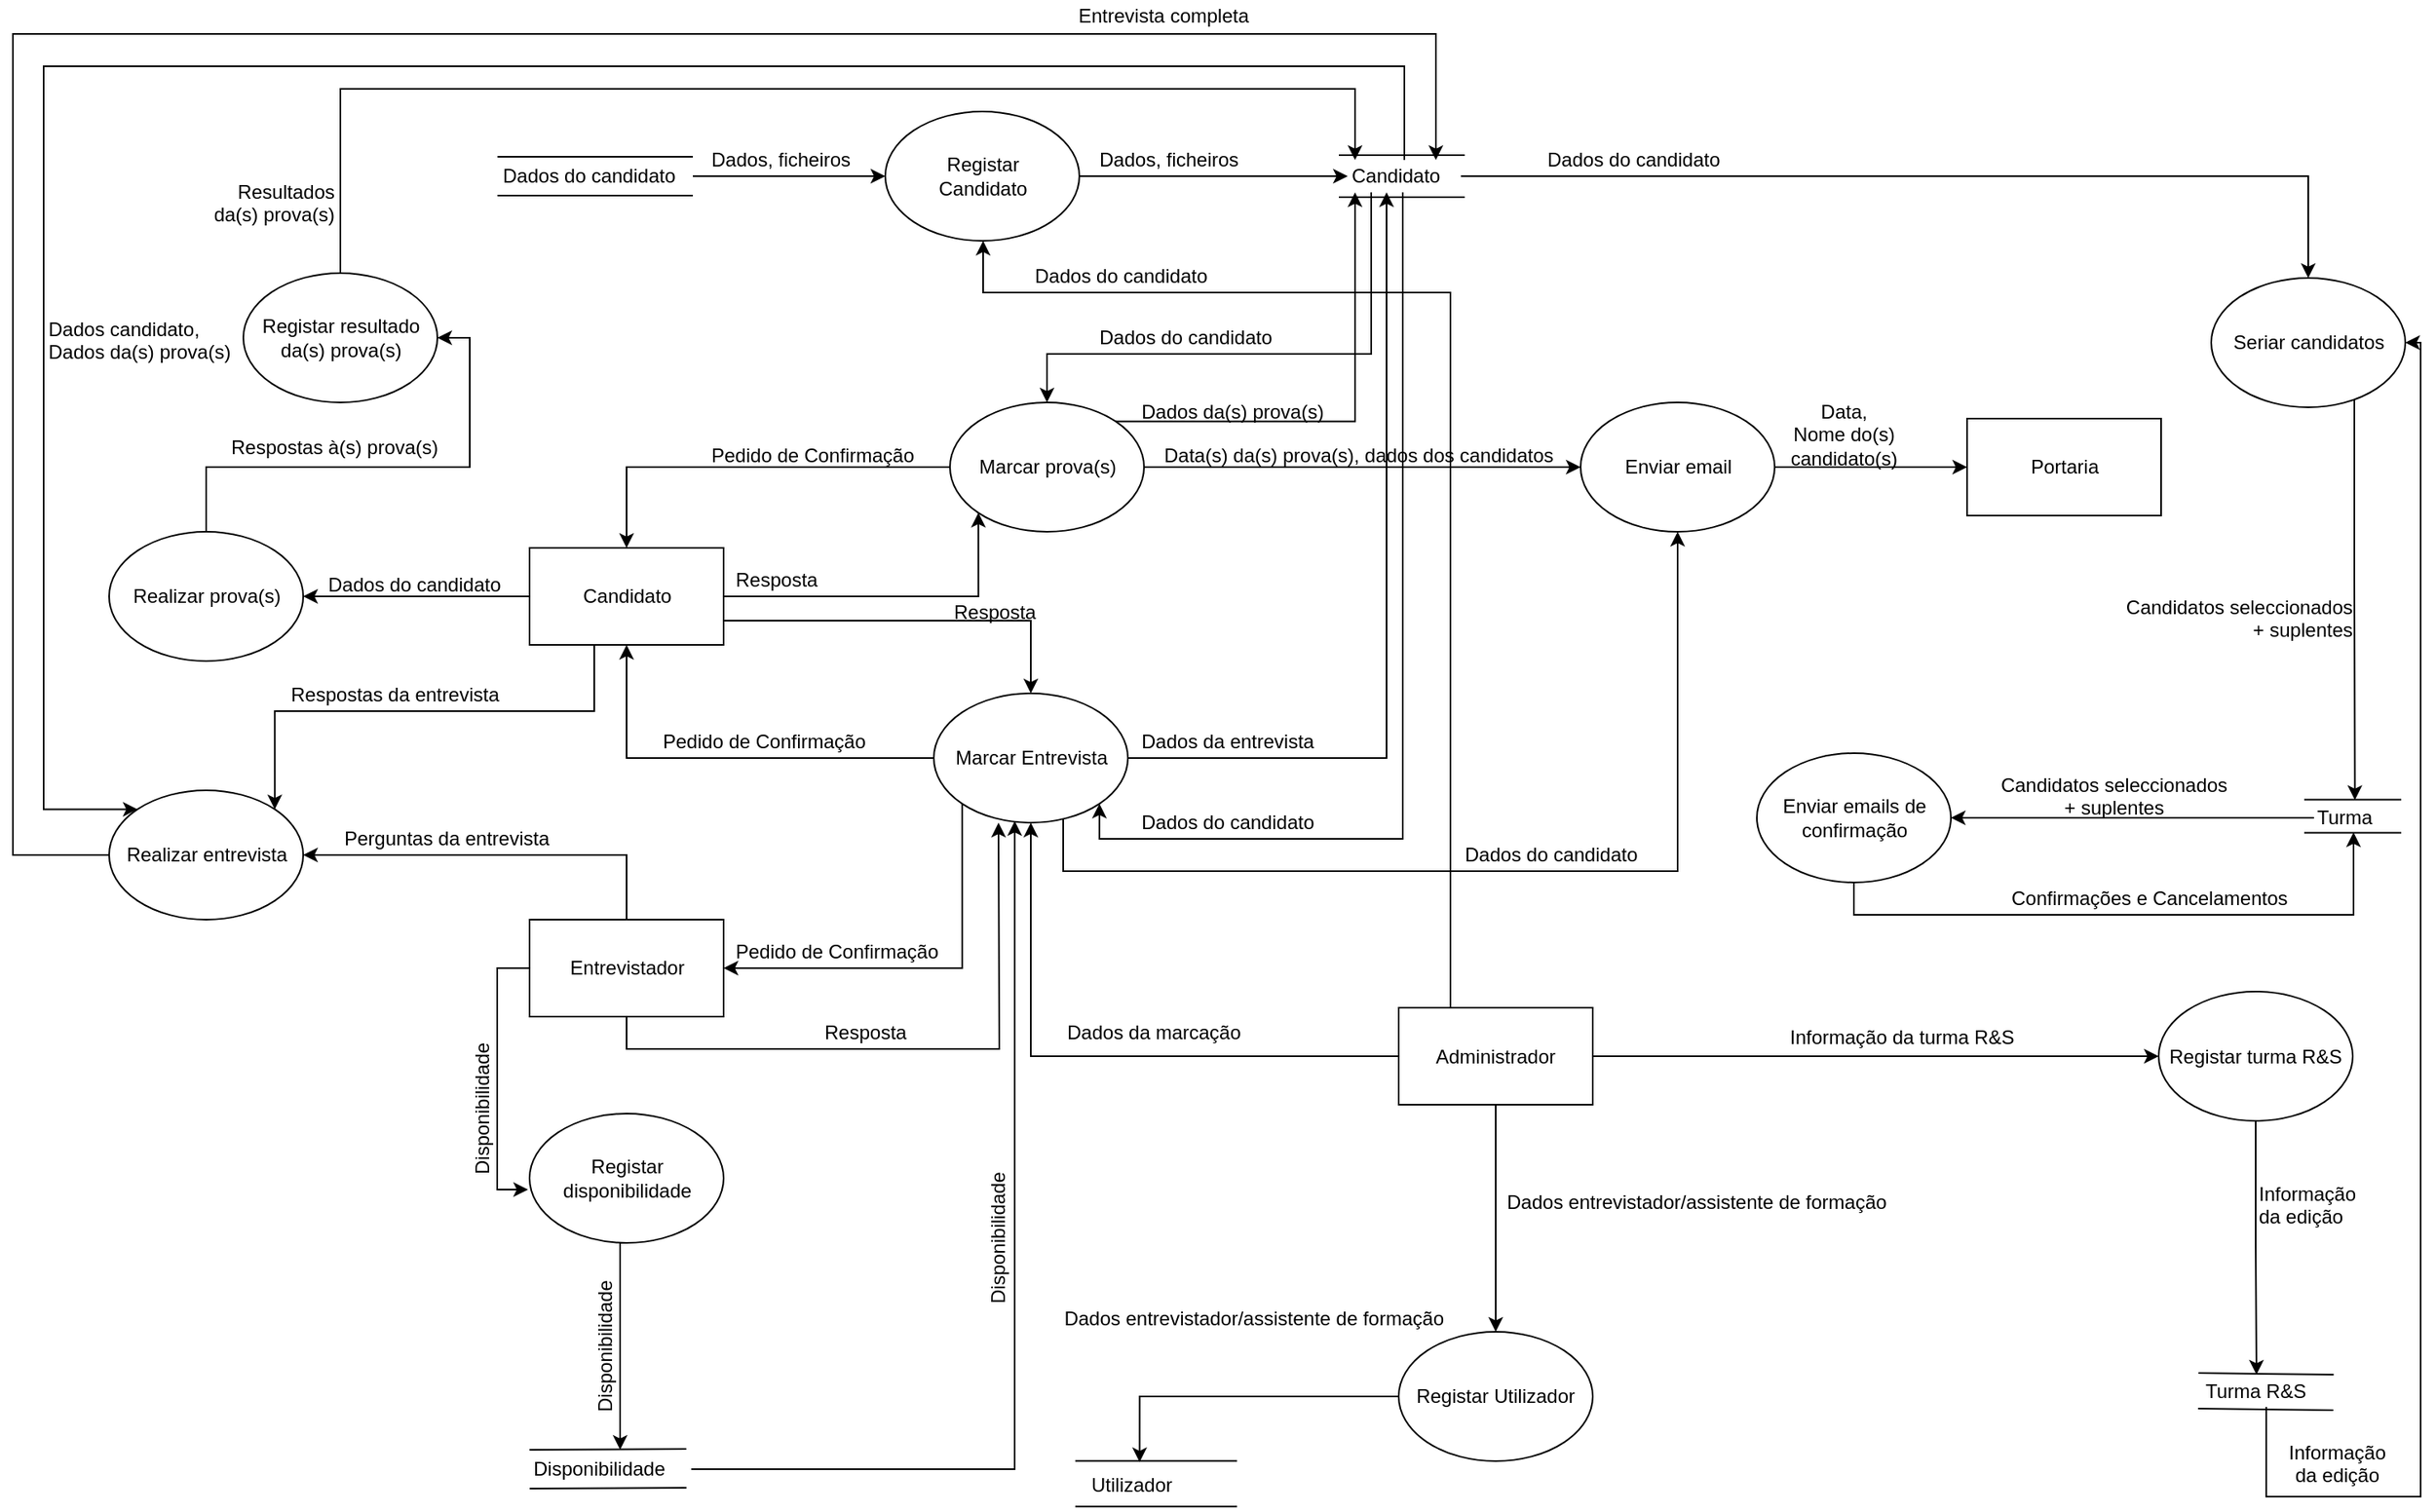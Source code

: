 <mxfile version="12.2.2" type="device" pages="1"><diagram id="WjhZQzVHBTu7egGQzAlN" name="Página-1"><mxGraphModel dx="3027" dy="702" grid="1" gridSize="10" guides="1" tooltips="1" connect="1" arrows="1" fold="1" page="1" pageScale="1" pageWidth="1654" pageHeight="1169" math="0" shadow="0"><root><mxCell id="0"/><mxCell id="1" parent="0"/><mxCell id="xNhu8k6eA5CsiCso3z8s-1" value="" style="shape=link;html=1;width=24;exitX=-0.007;exitY=0.5;exitDx=0;exitDy=0;exitPerimeter=0;" parent="1" source="xNhu8k6eA5CsiCso3z8s-2" edge="1"><mxGeometry width="50" height="50" relative="1" as="geometry"><mxPoint x="140.5" y="198" as="sourcePoint"/><mxPoint x="240.5" y="198" as="targetPoint"/></mxGeometry></mxCell><mxCell id="xNhu8k6eA5CsiCso3z8s-2" value="Dados do candidato" style="text;html=1;resizable=0;points=[];autosize=1;align=left;verticalAlign=top;spacingTop=-4;" parent="1" vertex="1"><mxGeometry x="120.5" y="188" width="120" height="20" as="geometry"/></mxCell><mxCell id="IRX2nNJQRGJOvkp_nu8Y-1" value="Registar &lt;br&gt;Candidato" style="ellipse;whiteSpace=wrap;html=1;" parent="1" vertex="1"><mxGeometry x="359.5" y="158" width="120" height="80" as="geometry"/></mxCell><mxCell id="IRX2nNJQRGJOvkp_nu8Y-40" style="edgeStyle=orthogonalEdgeStyle;rounded=0;orthogonalLoop=1;jettySize=auto;html=1;entryX=0.5;entryY=0;entryDx=0;entryDy=0;" parent="1" source="IRX2nNJQRGJOvkp_nu8Y-3" target="IRX2nNJQRGJOvkp_nu8Y-10" edge="1"><mxGeometry relative="1" as="geometry"><mxPoint x="535" y="338" as="targetPoint"/><mxPoint x="720.5" y="200" as="sourcePoint"/><Array as="points"><mxPoint x="660" y="308"/><mxPoint x="460" y="308"/></Array></mxGeometry></mxCell><mxCell id="IRX2nNJQRGJOvkp_nu8Y-42" style="edgeStyle=orthogonalEdgeStyle;rounded=0;orthogonalLoop=1;jettySize=auto;html=1;entryX=1;entryY=1;entryDx=0;entryDy=0;" parent="1" source="IRX2nNJQRGJOvkp_nu8Y-3" target="IRX2nNJQRGJOvkp_nu8Y-33" edge="1"><mxGeometry relative="1" as="geometry"><Array as="points"><mxPoint x="679.5" y="608"/><mxPoint x="491.5" y="608"/></Array></mxGeometry></mxCell><mxCell id="IRX2nNJQRGJOvkp_nu8Y-90" style="edgeStyle=orthogonalEdgeStyle;rounded=0;orthogonalLoop=1;jettySize=auto;html=1;entryX=0;entryY=0;entryDx=0;entryDy=0;" parent="1" source="IRX2nNJQRGJOvkp_nu8Y-3" target="IRX2nNJQRGJOvkp_nu8Y-82" edge="1"><mxGeometry relative="1" as="geometry"><mxPoint x="-102.5" y="540" as="targetPoint"/><Array as="points"><mxPoint x="680" y="130"/><mxPoint x="-161" y="130"/><mxPoint x="-161" y="590"/></Array></mxGeometry></mxCell><mxCell id="IRX2nNJQRGJOvkp_nu8Y-99" style="edgeStyle=orthogonalEdgeStyle;rounded=0;orthogonalLoop=1;jettySize=auto;html=1;" parent="1" source="IRX2nNJQRGJOvkp_nu8Y-3" target="IRX2nNJQRGJOvkp_nu8Y-98" edge="1"><mxGeometry relative="1" as="geometry"/></mxCell><mxCell id="IRX2nNJQRGJOvkp_nu8Y-3" value="Candidato" style="text;html=1;resizable=0;points=[];autosize=1;align=left;verticalAlign=top;spacingTop=-4;" parent="1" vertex="1"><mxGeometry x="645.5" y="188" width="70" height="20" as="geometry"/></mxCell><mxCell id="IRX2nNJQRGJOvkp_nu8Y-5" value="" style="shape=link;html=1;width=26;entryX=1.033;entryY=0.5;entryDx=0;entryDy=0;entryPerimeter=0;" parent="1" target="IRX2nNJQRGJOvkp_nu8Y-3" edge="1"><mxGeometry width="50" height="50" relative="1" as="geometry"><mxPoint x="640" y="198" as="sourcePoint"/><mxPoint x="632.5" y="191" as="targetPoint"/><Array as="points"><mxPoint x="659.5" y="198"/></Array></mxGeometry></mxCell><mxCell id="IRX2nNJQRGJOvkp_nu8Y-6" value="" style="endArrow=classic;html=1;entryX=0;entryY=0.5;entryDx=0;entryDy=0;" parent="1" source="xNhu8k6eA5CsiCso3z8s-2" target="IRX2nNJQRGJOvkp_nu8Y-1" edge="1"><mxGeometry width="50" height="50" relative="1" as="geometry"><mxPoint x="119.5" y="308" as="sourcePoint"/><mxPoint x="169.5" y="258" as="targetPoint"/></mxGeometry></mxCell><mxCell id="IRX2nNJQRGJOvkp_nu8Y-7" value="" style="endArrow=classic;html=1;exitX=1;exitY=0.5;exitDx=0;exitDy=0;" parent="1" source="IRX2nNJQRGJOvkp_nu8Y-1" target="IRX2nNJQRGJOvkp_nu8Y-3" edge="1"><mxGeometry width="50" height="50" relative="1" as="geometry"><mxPoint x="419.5" y="238" as="sourcePoint"/><mxPoint x="589.5" y="228" as="targetPoint"/></mxGeometry></mxCell><mxCell id="IRX2nNJQRGJOvkp_nu8Y-8" value="Dados, ficheiros&lt;br&gt;" style="text;html=1;resizable=0;points=[];autosize=1;align=left;verticalAlign=top;spacingTop=-4;" parent="1" vertex="1"><mxGeometry x="249.5" y="178" width="100" height="20" as="geometry"/></mxCell><mxCell id="IRX2nNJQRGJOvkp_nu8Y-9" value="Dados, ficheiros&lt;br&gt;" style="text;html=1;resizable=0;points=[];autosize=1;align=left;verticalAlign=top;spacingTop=-4;" parent="1" vertex="1"><mxGeometry x="489.5" y="178" width="100" height="20" as="geometry"/></mxCell><mxCell id="IRX2nNJQRGJOvkp_nu8Y-38" style="edgeStyle=orthogonalEdgeStyle;rounded=0;orthogonalLoop=1;jettySize=auto;html=1;exitX=0;exitY=0.5;exitDx=0;exitDy=0;entryX=0.5;entryY=0;entryDx=0;entryDy=0;" parent="1" source="IRX2nNJQRGJOvkp_nu8Y-10" target="IRX2nNJQRGJOvkp_nu8Y-13" edge="1"><mxGeometry relative="1" as="geometry"/></mxCell><mxCell id="IRX2nNJQRGJOvkp_nu8Y-39" style="edgeStyle=orthogonalEdgeStyle;rounded=0;orthogonalLoop=1;jettySize=auto;html=1;exitX=1;exitY=0;exitDx=0;exitDy=0;" parent="1" source="IRX2nNJQRGJOvkp_nu8Y-10" target="IRX2nNJQRGJOvkp_nu8Y-3" edge="1"><mxGeometry relative="1" as="geometry"><mxPoint x="890" y="290" as="targetPoint"/><Array as="points"><mxPoint x="650" y="350"/></Array></mxGeometry></mxCell><mxCell id="IRX2nNJQRGJOvkp_nu8Y-10" value="Marcar prova(s)" style="ellipse;whiteSpace=wrap;html=1;" parent="1" vertex="1"><mxGeometry x="399.5" y="338" width="120" height="80" as="geometry"/></mxCell><mxCell id="IRX2nNJQRGJOvkp_nu8Y-12" value="Dados do candidato" style="text;html=1;resizable=0;points=[];autosize=1;align=left;verticalAlign=top;spacingTop=-4;rotation=0;" parent="1" vertex="1"><mxGeometry x="489.5" y="288" width="120" height="20" as="geometry"/></mxCell><mxCell id="IRX2nNJQRGJOvkp_nu8Y-36" style="edgeStyle=orthogonalEdgeStyle;rounded=0;orthogonalLoop=1;jettySize=auto;html=1;entryX=0;entryY=1;entryDx=0;entryDy=0;" parent="1" source="IRX2nNJQRGJOvkp_nu8Y-13" target="IRX2nNJQRGJOvkp_nu8Y-10" edge="1"><mxGeometry relative="1" as="geometry"><mxPoint x="409.5" y="408" as="targetPoint"/></mxGeometry></mxCell><mxCell id="IRX2nNJQRGJOvkp_nu8Y-46" style="edgeStyle=orthogonalEdgeStyle;rounded=0;orthogonalLoop=1;jettySize=auto;html=1;exitX=1;exitY=0.75;exitDx=0;exitDy=0;entryX=0.5;entryY=0;entryDx=0;entryDy=0;" parent="1" source="IRX2nNJQRGJOvkp_nu8Y-13" target="IRX2nNJQRGJOvkp_nu8Y-33" edge="1"><mxGeometry relative="1" as="geometry"/></mxCell><mxCell id="IRX2nNJQRGJOvkp_nu8Y-72" style="edgeStyle=orthogonalEdgeStyle;rounded=0;orthogonalLoop=1;jettySize=auto;html=1;exitX=0;exitY=0.5;exitDx=0;exitDy=0;entryX=1;entryY=0.5;entryDx=0;entryDy=0;" parent="1" source="IRX2nNJQRGJOvkp_nu8Y-13" target="IRX2nNJQRGJOvkp_nu8Y-70" edge="1"><mxGeometry relative="1" as="geometry"/></mxCell><mxCell id="IRX2nNJQRGJOvkp_nu8Y-85" style="edgeStyle=orthogonalEdgeStyle;rounded=0;orthogonalLoop=1;jettySize=auto;html=1;entryX=1;entryY=0;entryDx=0;entryDy=0;" parent="1" source="IRX2nNJQRGJOvkp_nu8Y-13" target="IRX2nNJQRGJOvkp_nu8Y-82" edge="1"><mxGeometry relative="1" as="geometry"><Array as="points"><mxPoint x="179.5" y="529"/><mxPoint x="-18.5" y="529"/></Array></mxGeometry></mxCell><mxCell id="IRX2nNJQRGJOvkp_nu8Y-13" value="Candidato" style="rounded=0;whiteSpace=wrap;html=1;" parent="1" vertex="1"><mxGeometry x="139.5" y="428" width="120" height="60" as="geometry"/></mxCell><mxCell id="IRX2nNJQRGJOvkp_nu8Y-15" value="Pedido de Confirmação" style="text;html=1;resizable=0;points=[];autosize=1;align=left;verticalAlign=top;spacingTop=-4;rotation=0;" parent="1" vertex="1"><mxGeometry x="249.5" y="361" width="140" height="20" as="geometry"/></mxCell><mxCell id="IRX2nNJQRGJOvkp_nu8Y-19" value="Resposta" style="text;html=1;resizable=0;points=[];autosize=1;align=left;verticalAlign=top;spacingTop=-4;rotation=0;" parent="1" vertex="1"><mxGeometry x="264.5" y="438" width="70" height="20" as="geometry"/></mxCell><mxCell id="IRX2nNJQRGJOvkp_nu8Y-23" value="Dados da(s) prova(s)" style="text;html=1;resizable=0;points=[];autosize=1;align=left;verticalAlign=top;spacingTop=-4;rotation=0;" parent="1" vertex="1"><mxGeometry x="515.5" y="334" width="130" height="20" as="geometry"/></mxCell><mxCell id="IRX2nNJQRGJOvkp_nu8Y-24" value="Portaria" style="rounded=0;whiteSpace=wrap;html=1;" parent="1" vertex="1"><mxGeometry x="1028.5" y="348" width="120" height="60" as="geometry"/></mxCell><mxCell id="IRX2nNJQRGJOvkp_nu8Y-25" value="Data(s) da(s) prova(s), dados dos candidatos" style="text;html=1;resizable=0;points=[];autosize=1;align=left;verticalAlign=top;spacingTop=-4;rotation=0;" parent="1" vertex="1"><mxGeometry x="529.5" y="361" width="260" height="20" as="geometry"/></mxCell><mxCell id="IRX2nNJQRGJOvkp_nu8Y-27" value="Enviar email" style="ellipse;whiteSpace=wrap;html=1;" parent="1" vertex="1"><mxGeometry x="789.5" y="338" width="120" height="80" as="geometry"/></mxCell><mxCell id="IRX2nNJQRGJOvkp_nu8Y-28" value="" style="endArrow=classic;html=1;exitX=1;exitY=0.5;exitDx=0;exitDy=0;entryX=0;entryY=0.5;entryDx=0;entryDy=0;" parent="1" source="IRX2nNJQRGJOvkp_nu8Y-10" target="IRX2nNJQRGJOvkp_nu8Y-27" edge="1"><mxGeometry width="50" height="50" relative="1" as="geometry"><mxPoint x="119.5" y="668" as="sourcePoint"/><mxPoint x="169.5" y="618" as="targetPoint"/></mxGeometry></mxCell><mxCell id="IRX2nNJQRGJOvkp_nu8Y-29" value="" style="endArrow=classic;html=1;exitX=1;exitY=0.5;exitDx=0;exitDy=0;entryX=0;entryY=0.5;entryDx=0;entryDy=0;" parent="1" source="IRX2nNJQRGJOvkp_nu8Y-27" target="IRX2nNJQRGJOvkp_nu8Y-24" edge="1"><mxGeometry width="50" height="50" relative="1" as="geometry"><mxPoint x="929.5" y="408" as="sourcePoint"/><mxPoint x="979.5" y="358" as="targetPoint"/></mxGeometry></mxCell><mxCell id="IRX2nNJQRGJOvkp_nu8Y-30" value="Data, &lt;br&gt;Nome do(s) &lt;br&gt;candidato(s)" style="text;html=1;resizable=0;points=[];autosize=1;align=center;verticalAlign=top;spacingTop=-4;rotation=0;" parent="1" vertex="1"><mxGeometry x="912" y="334" width="80" height="40" as="geometry"/></mxCell><mxCell id="IRX2nNJQRGJOvkp_nu8Y-34" style="edgeStyle=orthogonalEdgeStyle;rounded=0;orthogonalLoop=1;jettySize=auto;html=1;" parent="1" source="IRX2nNJQRGJOvkp_nu8Y-33" target="IRX2nNJQRGJOvkp_nu8Y-3" edge="1"><mxGeometry relative="1" as="geometry"><Array as="points"><mxPoint x="669.5" y="558"/></Array></mxGeometry></mxCell><mxCell id="IRX2nNJQRGJOvkp_nu8Y-44" style="edgeStyle=orthogonalEdgeStyle;rounded=0;orthogonalLoop=1;jettySize=auto;html=1;entryX=0.5;entryY=1;entryDx=0;entryDy=0;" parent="1" source="IRX2nNJQRGJOvkp_nu8Y-33" target="IRX2nNJQRGJOvkp_nu8Y-13" edge="1"><mxGeometry relative="1" as="geometry"/></mxCell><mxCell id="IRX2nNJQRGJOvkp_nu8Y-50" style="edgeStyle=orthogonalEdgeStyle;rounded=0;orthogonalLoop=1;jettySize=auto;html=1;entryX=0.5;entryY=1;entryDx=0;entryDy=0;" parent="1" source="IRX2nNJQRGJOvkp_nu8Y-33" target="IRX2nNJQRGJOvkp_nu8Y-27" edge="1"><mxGeometry relative="1" as="geometry"><Array as="points"><mxPoint x="469.5" y="628"/><mxPoint x="849.5" y="628"/></Array></mxGeometry></mxCell><mxCell id="IRX2nNJQRGJOvkp_nu8Y-54" style="edgeStyle=orthogonalEdgeStyle;rounded=0;orthogonalLoop=1;jettySize=auto;html=1;exitX=0;exitY=1;exitDx=0;exitDy=0;entryX=1;entryY=0.5;entryDx=0;entryDy=0;" parent="1" source="IRX2nNJQRGJOvkp_nu8Y-33" target="IRX2nNJQRGJOvkp_nu8Y-53" edge="1"><mxGeometry relative="1" as="geometry"><Array as="points"><mxPoint x="407.5" y="688"/></Array></mxGeometry></mxCell><mxCell id="IRX2nNJQRGJOvkp_nu8Y-33" value="Marcar Entrevista" style="ellipse;whiteSpace=wrap;html=1;" parent="1" vertex="1"><mxGeometry x="389.5" y="518" width="120" height="80" as="geometry"/></mxCell><mxCell id="IRX2nNJQRGJOvkp_nu8Y-41" value="Dados da entrevista" style="text;html=1;resizable=0;points=[];autosize=1;align=left;verticalAlign=top;spacingTop=-4;rotation=0;" parent="1" vertex="1"><mxGeometry x="515.5" y="538" width="120" height="20" as="geometry"/></mxCell><mxCell id="IRX2nNJQRGJOvkp_nu8Y-43" value="Dados do candidato" style="text;html=1;resizable=0;points=[];autosize=1;align=left;verticalAlign=top;spacingTop=-4;rotation=0;" parent="1" vertex="1"><mxGeometry x="515.5" y="588" width="120" height="20" as="geometry"/></mxCell><mxCell id="IRX2nNJQRGJOvkp_nu8Y-45" value="Pedido de Confirmação" style="text;html=1;resizable=0;points=[];autosize=1;align=left;verticalAlign=top;spacingTop=-4;rotation=0;" parent="1" vertex="1"><mxGeometry x="219.5" y="538" width="140" height="20" as="geometry"/></mxCell><mxCell id="IRX2nNJQRGJOvkp_nu8Y-47" value="Resposta" style="text;html=1;resizable=0;points=[];autosize=1;align=left;verticalAlign=top;spacingTop=-4;rotation=0;" parent="1" vertex="1"><mxGeometry x="399.5" y="458" width="70" height="20" as="geometry"/></mxCell><mxCell id="IRX2nNJQRGJOvkp_nu8Y-51" value="Dados do candidato" style="text;html=1;resizable=0;points=[];autosize=1;align=left;verticalAlign=top;spacingTop=-4;rotation=0;" parent="1" vertex="1"><mxGeometry x="715.5" y="608" width="120" height="20" as="geometry"/></mxCell><mxCell id="IRX2nNJQRGJOvkp_nu8Y-56" style="edgeStyle=orthogonalEdgeStyle;rounded=0;orthogonalLoop=1;jettySize=auto;html=1;exitX=0.5;exitY=1;exitDx=0;exitDy=0;" parent="1" source="IRX2nNJQRGJOvkp_nu8Y-53" edge="1"><mxGeometry relative="1" as="geometry"><mxPoint x="429.5" y="598" as="targetPoint"/></mxGeometry></mxCell><mxCell id="IRX2nNJQRGJOvkp_nu8Y-62" style="edgeStyle=orthogonalEdgeStyle;rounded=0;orthogonalLoop=1;jettySize=auto;html=1;exitX=0;exitY=0.5;exitDx=0;exitDy=0;entryX=-0.008;entryY=0.588;entryDx=0;entryDy=0;entryPerimeter=0;" parent="1" source="IRX2nNJQRGJOvkp_nu8Y-53" target="IRX2nNJQRGJOvkp_nu8Y-61" edge="1"><mxGeometry relative="1" as="geometry"/></mxCell><mxCell id="IRX2nNJQRGJOvkp_nu8Y-83" style="edgeStyle=orthogonalEdgeStyle;rounded=0;orthogonalLoop=1;jettySize=auto;html=1;entryX=1;entryY=0.5;entryDx=0;entryDy=0;" parent="1" source="IRX2nNJQRGJOvkp_nu8Y-53" target="IRX2nNJQRGJOvkp_nu8Y-82" edge="1"><mxGeometry relative="1" as="geometry"><Array as="points"><mxPoint x="199.5" y="618"/></Array></mxGeometry></mxCell><mxCell id="IRX2nNJQRGJOvkp_nu8Y-53" value="Entrevistador" style="rounded=0;whiteSpace=wrap;html=1;" parent="1" vertex="1"><mxGeometry x="139.5" y="658" width="120" height="60" as="geometry"/></mxCell><mxCell id="IRX2nNJQRGJOvkp_nu8Y-55" value="Pedido de Confirmação" style="text;html=1;resizable=0;points=[];autosize=1;align=left;verticalAlign=top;spacingTop=-4;rotation=0;" parent="1" vertex="1"><mxGeometry x="264.5" y="668" width="140" height="20" as="geometry"/></mxCell><mxCell id="IRX2nNJQRGJOvkp_nu8Y-57" value="Resposta" style="text;html=1;resizable=0;points=[];autosize=1;align=left;verticalAlign=top;spacingTop=-4;rotation=0;" parent="1" vertex="1"><mxGeometry x="319.5" y="718" width="70" height="20" as="geometry"/></mxCell><mxCell id="IRX2nNJQRGJOvkp_nu8Y-66" style="edgeStyle=orthogonalEdgeStyle;rounded=0;orthogonalLoop=1;jettySize=auto;html=1;exitX=0.5;exitY=1;exitDx=0;exitDy=0;entryX=0.56;entryY=-0.1;entryDx=0;entryDy=0;entryPerimeter=0;" parent="1" source="IRX2nNJQRGJOvkp_nu8Y-61" target="IRX2nNJQRGJOvkp_nu8Y-65" edge="1"><mxGeometry relative="1" as="geometry"><Array as="points"><mxPoint x="195.5" y="858"/></Array></mxGeometry></mxCell><mxCell id="IRX2nNJQRGJOvkp_nu8Y-61" value="Registar disponibilidade" style="ellipse;whiteSpace=wrap;html=1;" parent="1" vertex="1"><mxGeometry x="139.5" y="778" width="120" height="80" as="geometry"/></mxCell><mxCell id="IRX2nNJQRGJOvkp_nu8Y-63" value="Disponibilidade" style="text;html=1;resizable=0;points=[];autosize=1;align=left;verticalAlign=top;spacingTop=-4;rotation=270;" parent="1" vertex="1"><mxGeometry x="60.5" y="758" width="100" height="20" as="geometry"/></mxCell><mxCell id="IRX2nNJQRGJOvkp_nu8Y-64" value="" style="shape=link;html=1;width=24;exitX=0;exitY=0.5;exitDx=0;exitDy=0;exitPerimeter=0;" parent="1" source="IRX2nNJQRGJOvkp_nu8Y-65" edge="1"><mxGeometry width="50" height="50" relative="1" as="geometry"><mxPoint x="146.5" y="997.5" as="sourcePoint"/><mxPoint x="236.5" y="997.5" as="targetPoint"/></mxGeometry></mxCell><mxCell id="IRX2nNJQRGJOvkp_nu8Y-68" style="edgeStyle=orthogonalEdgeStyle;rounded=0;orthogonalLoop=1;jettySize=auto;html=1;entryX=0.417;entryY=0.988;entryDx=0;entryDy=0;entryPerimeter=0;" parent="1" source="IRX2nNJQRGJOvkp_nu8Y-65" target="IRX2nNJQRGJOvkp_nu8Y-33" edge="1"><mxGeometry relative="1" as="geometry"/></mxCell><mxCell id="IRX2nNJQRGJOvkp_nu8Y-65" value="Disponibilidade" style="text;html=1;resizable=0;points=[];autosize=1;align=left;verticalAlign=top;spacingTop=-4;rotation=0;" parent="1" vertex="1"><mxGeometry x="139.5" y="988" width="100" height="20" as="geometry"/></mxCell><mxCell id="IRX2nNJQRGJOvkp_nu8Y-67" value="Disponibilidade" style="text;html=1;resizable=0;points=[];autosize=1;align=left;verticalAlign=top;spacingTop=-4;rotation=270;" parent="1" vertex="1"><mxGeometry x="136.5" y="905" width="100" height="20" as="geometry"/></mxCell><mxCell id="IRX2nNJQRGJOvkp_nu8Y-69" value="Disponibilidade" style="text;html=1;resizable=0;points=[];autosize=1;align=left;verticalAlign=top;spacingTop=-4;rotation=270;" parent="1" vertex="1"><mxGeometry x="379.5" y="838" width="100" height="20" as="geometry"/></mxCell><mxCell id="IRX2nNJQRGJOvkp_nu8Y-74" style="edgeStyle=orthogonalEdgeStyle;rounded=0;orthogonalLoop=1;jettySize=auto;html=1;entryX=1;entryY=0.5;entryDx=0;entryDy=0;" parent="1" source="IRX2nNJQRGJOvkp_nu8Y-70" target="IRX2nNJQRGJOvkp_nu8Y-71" edge="1"><mxGeometry relative="1" as="geometry"/></mxCell><mxCell id="IRX2nNJQRGJOvkp_nu8Y-70" value="Realizar prova(s)" style="ellipse;whiteSpace=wrap;html=1;" parent="1" vertex="1"><mxGeometry x="-120.5" y="418" width="120" height="80" as="geometry"/></mxCell><mxCell id="WyPApGA0ICAjZtQ9mCie-3" style="edgeStyle=orthogonalEdgeStyle;rounded=0;orthogonalLoop=1;jettySize=auto;html=1;" parent="1" source="IRX2nNJQRGJOvkp_nu8Y-71" target="IRX2nNJQRGJOvkp_nu8Y-3" edge="1"><mxGeometry relative="1" as="geometry"><mxPoint x="22.5" y="254" as="sourcePoint"/><mxPoint x="650" y="184" as="targetPoint"/><Array as="points"><mxPoint x="23" y="144"/><mxPoint x="650" y="144"/></Array></mxGeometry></mxCell><mxCell id="IRX2nNJQRGJOvkp_nu8Y-71" value="Registar resultado da(s) prova(s)" style="ellipse;whiteSpace=wrap;html=1;" parent="1" vertex="1"><mxGeometry x="-37.5" y="258" width="120" height="80" as="geometry"/></mxCell><mxCell id="IRX2nNJQRGJOvkp_nu8Y-75" value="Dados do candidato" style="text;html=1;resizable=0;points=[];autosize=1;align=left;verticalAlign=top;spacingTop=-4;rotation=0;" parent="1" vertex="1"><mxGeometry x="12.5" y="441" width="120" height="20" as="geometry"/></mxCell><mxCell id="IRX2nNJQRGJOvkp_nu8Y-80" value="Respostas à(s) prova(s)&lt;br&gt;" style="text;html=1;resizable=0;points=[];autosize=1;align=left;verticalAlign=top;spacingTop=-4;rotation=0;" parent="1" vertex="1"><mxGeometry x="-47.5" y="355.5" width="140" height="20" as="geometry"/></mxCell><mxCell id="IRX2nNJQRGJOvkp_nu8Y-81" value="Resultados&lt;br&gt;da(s) prova(s)" style="text;html=1;resizable=0;points=[];autosize=1;align=right;verticalAlign=top;spacingTop=-4;rotation=0;" parent="1" vertex="1"><mxGeometry x="-70.5" y="198" width="90" height="30" as="geometry"/></mxCell><mxCell id="IRX2nNJQRGJOvkp_nu8Y-87" style="edgeStyle=orthogonalEdgeStyle;rounded=0;orthogonalLoop=1;jettySize=auto;html=1;exitX=0;exitY=0.5;exitDx=0;exitDy=0;" parent="1" source="IRX2nNJQRGJOvkp_nu8Y-82" target="IRX2nNJQRGJOvkp_nu8Y-3" edge="1"><mxGeometry relative="1" as="geometry"><Array as="points"><mxPoint x="-180" y="618"/><mxPoint x="-180" y="110"/><mxPoint x="700" y="110"/></Array><mxPoint x="690" y="180" as="targetPoint"/></mxGeometry></mxCell><mxCell id="IRX2nNJQRGJOvkp_nu8Y-82" value="Realizar entrevista" style="ellipse;whiteSpace=wrap;html=1;" parent="1" vertex="1"><mxGeometry x="-120.5" y="578" width="120" height="80" as="geometry"/></mxCell><mxCell id="IRX2nNJQRGJOvkp_nu8Y-84" value="Perguntas da entrevista" style="text;html=1;resizable=0;points=[];autosize=1;align=left;verticalAlign=top;spacingTop=-4;rotation=0;" parent="1" vertex="1"><mxGeometry x="22.5" y="598" width="140" height="20" as="geometry"/></mxCell><mxCell id="IRX2nNJQRGJOvkp_nu8Y-86" value="Respostas da entrevista" style="text;html=1;resizable=0;points=[];autosize=1;align=left;verticalAlign=top;spacingTop=-4;rotation=0;" parent="1" vertex="1"><mxGeometry x="-10.5" y="509" width="140" height="20" as="geometry"/></mxCell><mxCell id="IRX2nNJQRGJOvkp_nu8Y-89" value="Entrevista completa" style="text;html=1;resizable=0;points=[];autosize=1;align=left;verticalAlign=top;spacingTop=-4;rotation=0;" parent="1" vertex="1"><mxGeometry x="477" y="89" width="120" height="20" as="geometry"/></mxCell><mxCell id="IRX2nNJQRGJOvkp_nu8Y-91" value="Dados candidato, &lt;br&gt;Dados da(s) prova(s)" style="text;html=1;resizable=0;points=[];autosize=1;align=left;verticalAlign=top;spacingTop=-4;rotation=0;" parent="1" vertex="1"><mxGeometry x="-160" y="283" width="130" height="30" as="geometry"/></mxCell><mxCell id="IRX2nNJQRGJOvkp_nu8Y-95" style="edgeStyle=orthogonalEdgeStyle;rounded=0;orthogonalLoop=1;jettySize=auto;html=1;" parent="1" source="IRX2nNJQRGJOvkp_nu8Y-92" target="IRX2nNJQRGJOvkp_nu8Y-33" edge="1"><mxGeometry relative="1" as="geometry"><mxPoint x="459.5" y="649" as="targetPoint"/></mxGeometry></mxCell><mxCell id="IRX2nNJQRGJOvkp_nu8Y-102" style="edgeStyle=orthogonalEdgeStyle;rounded=0;orthogonalLoop=1;jettySize=auto;html=1;exitX=1;exitY=0.5;exitDx=0;exitDy=0;entryX=0;entryY=0.5;entryDx=0;entryDy=0;" parent="1" source="IRX2nNJQRGJOvkp_nu8Y-92" target="IRX2nNJQRGJOvkp_nu8Y-101" edge="1"><mxGeometry relative="1" as="geometry"/></mxCell><mxCell id="4CyAofUoghWhuZjAKjMT-1" style="edgeStyle=orthogonalEdgeStyle;rounded=0;orthogonalLoop=1;jettySize=auto;html=1;exitX=0.25;exitY=0;exitDx=0;exitDy=0;" parent="1" source="IRX2nNJQRGJOvkp_nu8Y-92" target="IRX2nNJQRGJOvkp_nu8Y-1" edge="1"><mxGeometry relative="1" as="geometry"><Array as="points"><mxPoint x="709" y="270"/><mxPoint x="420" y="270"/></Array></mxGeometry></mxCell><mxCell id="WyPApGA0ICAjZtQ9mCie-7" style="edgeStyle=orthogonalEdgeStyle;rounded=0;orthogonalLoop=1;jettySize=auto;html=1;entryX=0.5;entryY=0;entryDx=0;entryDy=0;" parent="1" source="IRX2nNJQRGJOvkp_nu8Y-92" target="IRX2nNJQRGJOvkp_nu8Y-111" edge="1"><mxGeometry relative="1" as="geometry"/></mxCell><mxCell id="IRX2nNJQRGJOvkp_nu8Y-92" value="Administrador" style="rounded=0;whiteSpace=wrap;html=1;" parent="1" vertex="1"><mxGeometry x="677" y="712.5" width="120" height="60" as="geometry"/></mxCell><mxCell id="IRX2nNJQRGJOvkp_nu8Y-96" value="Dados da marcação" style="text;html=1;resizable=0;points=[];autosize=1;align=left;verticalAlign=top;spacingTop=-4;rotation=0;" parent="1" vertex="1"><mxGeometry x="469.5" y="718" width="120" height="20" as="geometry"/></mxCell><mxCell id="IRX2nNJQRGJOvkp_nu8Y-131" style="edgeStyle=orthogonalEdgeStyle;rounded=0;orthogonalLoop=1;jettySize=auto;html=1;entryX=0.507;entryY=-0.05;entryDx=0;entryDy=0;entryPerimeter=0;" parent="1" source="IRX2nNJQRGJOvkp_nu8Y-98" target="IRX2nNJQRGJOvkp_nu8Y-126" edge="1"><mxGeometry relative="1" as="geometry"><Array as="points"><mxPoint x="1268" y="447"/><mxPoint x="1268" y="447"/></Array><mxPoint x="1279" y="557" as="targetPoint"/></mxGeometry></mxCell><mxCell id="IRX2nNJQRGJOvkp_nu8Y-98" value="Seriar candidatos" style="ellipse;whiteSpace=wrap;html=1;" parent="1" vertex="1"><mxGeometry x="1179.5" y="261" width="120" height="80" as="geometry"/></mxCell><mxCell id="IRX2nNJQRGJOvkp_nu8Y-100" value="Dados do candidato" style="text;html=1;resizable=0;points=[];autosize=1;align=left;verticalAlign=top;spacingTop=-4;rotation=0;" parent="1" vertex="1"><mxGeometry x="766.5" y="178" width="120" height="20" as="geometry"/></mxCell><mxCell id="IRX2nNJQRGJOvkp_nu8Y-106" style="edgeStyle=orthogonalEdgeStyle;rounded=0;orthogonalLoop=1;jettySize=auto;html=1;" parent="1" source="IRX2nNJQRGJOvkp_nu8Y-101" target="IRX2nNJQRGJOvkp_nu8Y-105" edge="1"><mxGeometry relative="1" as="geometry"><Array as="points"><mxPoint x="1207.5" y="860"/><mxPoint x="1207.5" y="860"/></Array></mxGeometry></mxCell><mxCell id="IRX2nNJQRGJOvkp_nu8Y-101" value="Registar turma R&amp;amp;S" style="ellipse;whiteSpace=wrap;html=1;" parent="1" vertex="1"><mxGeometry x="1147" y="702.5" width="120" height="80" as="geometry"/></mxCell><mxCell id="IRX2nNJQRGJOvkp_nu8Y-103" value="Informação da turma R&amp;amp;S" style="text;html=1;resizable=0;points=[];autosize=1;align=left;verticalAlign=top;spacingTop=-4;" parent="1" vertex="1"><mxGeometry x="917" y="720.5" width="150" height="20" as="geometry"/></mxCell><mxCell id="IRX2nNJQRGJOvkp_nu8Y-104" value="" style="shape=link;html=1;width=22;entryX=1.02;entryY=0.55;entryDx=0;entryDy=0;entryPerimeter=0;" parent="1" target="IRX2nNJQRGJOvkp_nu8Y-105" edge="1"><mxGeometry width="50" height="50" relative="1" as="geometry"><mxPoint x="1171.5" y="949.5" as="sourcePoint"/><mxPoint x="1261.5" y="949.5" as="targetPoint"/></mxGeometry></mxCell><mxCell id="IRX2nNJQRGJOvkp_nu8Y-108" style="edgeStyle=orthogonalEdgeStyle;rounded=0;orthogonalLoop=1;jettySize=auto;html=1;entryX=1;entryY=0.5;entryDx=0;entryDy=0;" parent="1" source="IRX2nNJQRGJOvkp_nu8Y-105" target="IRX2nNJQRGJOvkp_nu8Y-98" edge="1"><mxGeometry relative="1" as="geometry"><Array as="points"><mxPoint x="1213" y="1015"/><mxPoint x="1309" y="1015"/><mxPoint x="1309" y="301"/></Array></mxGeometry></mxCell><mxCell id="IRX2nNJQRGJOvkp_nu8Y-105" value="Turma R&amp;amp;S" style="text;html=1;resizable=0;points=[];autosize=1;align=left;verticalAlign=top;spacingTop=-4;" parent="1" vertex="1"><mxGeometry x="1173.5" y="939.5" width="80" height="20" as="geometry"/></mxCell><mxCell id="IRX2nNJQRGJOvkp_nu8Y-109" value="Informação &lt;br&gt;da edição" style="text;html=1;resizable=0;points=[];autosize=1;align=center;verticalAlign=top;spacingTop=-4;rotation=0;" parent="1" vertex="1"><mxGeometry x="1217" y="978" width="80" height="30" as="geometry"/></mxCell><mxCell id="WyPApGA0ICAjZtQ9mCie-8" style="edgeStyle=orthogonalEdgeStyle;rounded=0;orthogonalLoop=1;jettySize=auto;html=1;entryX=0.461;entryY=-0.217;entryDx=0;entryDy=0;entryPerimeter=0;" parent="1" source="IRX2nNJQRGJOvkp_nu8Y-111" target="IRX2nNJQRGJOvkp_nu8Y-115" edge="1"><mxGeometry relative="1" as="geometry"/></mxCell><mxCell id="IRX2nNJQRGJOvkp_nu8Y-111" value="Registar Utilizador" style="ellipse;whiteSpace=wrap;html=1;" parent="1" vertex="1"><mxGeometry x="677" y="913" width="120" height="80" as="geometry"/></mxCell><mxCell id="IRX2nNJQRGJOvkp_nu8Y-113" value="Dados entrevistador/assistente de formação&lt;br&gt;" style="text;html=1;resizable=0;points=[];autosize=1;align=left;verticalAlign=top;spacingTop=-4;" parent="1" vertex="1"><mxGeometry x="742" y="823" width="250" height="20" as="geometry"/></mxCell><mxCell id="IRX2nNJQRGJOvkp_nu8Y-114" value="" style="shape=link;html=1;width=28.333;" parent="1" edge="1"><mxGeometry width="50" height="50" relative="1" as="geometry"><mxPoint x="477" y="1007" as="sourcePoint"/><mxPoint x="577" y="1007" as="targetPoint"/></mxGeometry></mxCell><mxCell id="IRX2nNJQRGJOvkp_nu8Y-115" value="Utilizador" style="text;html=1;resizable=0;points=[];autosize=1;align=left;verticalAlign=top;spacingTop=-4;" parent="1" vertex="1"><mxGeometry x="484.5" y="998" width="70" height="20" as="geometry"/></mxCell><mxCell id="IRX2nNJQRGJOvkp_nu8Y-118" value="&lt;span style=&quot;text-align: left&quot;&gt;Dados entrevistador/assistente de formação&lt;/span&gt;" style="text;html=1;resizable=0;points=[];autosize=1;align=right;verticalAlign=top;spacingTop=-4;" parent="1" vertex="1"><mxGeometry x="455.5" y="895" width="250" height="20" as="geometry"/></mxCell><mxCell id="IRX2nNJQRGJOvkp_nu8Y-130" value="" style="group" parent="1" vertex="1" connectable="0"><mxGeometry x="1237" y="585" width="60" height="20" as="geometry"/></mxCell><mxCell id="IRX2nNJQRGJOvkp_nu8Y-125" value="" style="shape=link;html=1;width=20.588;" parent="IRX2nNJQRGJOvkp_nu8Y-130" edge="1"><mxGeometry width="50" height="50" relative="1" as="geometry"><mxPoint y="9" as="sourcePoint"/><mxPoint x="60" y="9" as="targetPoint"/></mxGeometry></mxCell><mxCell id="IRX2nNJQRGJOvkp_nu8Y-126" value="Turma" style="text;html=1;resizable=0;points=[];autosize=1;align=left;verticalAlign=top;spacingTop=-4;" parent="IRX2nNJQRGJOvkp_nu8Y-130" vertex="1"><mxGeometry x="6" width="50" height="20" as="geometry"/></mxCell><mxCell id="IRX2nNJQRGJOvkp_nu8Y-132" value="Candidatos seleccionados&lt;br&gt;&amp;nbsp;+ suplentes" style="text;html=1;resizable=0;points=[];autosize=1;align=right;verticalAlign=top;spacingTop=-4;rotation=0;" parent="1" vertex="1"><mxGeometry x="1108" y="455" width="160" height="30" as="geometry"/></mxCell><mxCell id="IRX2nNJQRGJOvkp_nu8Y-135" style="edgeStyle=orthogonalEdgeStyle;rounded=0;orthogonalLoop=1;jettySize=auto;html=1;exitX=0.5;exitY=1;exitDx=0;exitDy=0;entryX=0.49;entryY=0.95;entryDx=0;entryDy=0;entryPerimeter=0;" parent="1" source="IRX2nNJQRGJOvkp_nu8Y-133" target="IRX2nNJQRGJOvkp_nu8Y-126" edge="1"><mxGeometry relative="1" as="geometry"><mxPoint x="1268" y="627" as="targetPoint"/><mxPoint x="948.5" y="665" as="sourcePoint"/><Array as="points"><mxPoint x="958" y="655"/><mxPoint x="1268" y="655"/></Array></mxGeometry></mxCell><mxCell id="IRX2nNJQRGJOvkp_nu8Y-133" value="Enviar emails de confirmação" style="ellipse;whiteSpace=wrap;html=1;" parent="1" vertex="1"><mxGeometry x="898.5" y="555" width="120" height="80" as="geometry"/></mxCell><mxCell id="IRX2nNJQRGJOvkp_nu8Y-134" style="edgeStyle=orthogonalEdgeStyle;rounded=0;orthogonalLoop=1;jettySize=auto;html=1;" parent="1" source="IRX2nNJQRGJOvkp_nu8Y-126" target="IRX2nNJQRGJOvkp_nu8Y-133" edge="1"><mxGeometry relative="1" as="geometry"/></mxCell><mxCell id="IRX2nNJQRGJOvkp_nu8Y-137" value="Confirmações e Cancelamentos" style="text;html=1;resizable=0;points=[];autosize=1;align=left;verticalAlign=top;spacingTop=-4;" parent="1" vertex="1"><mxGeometry x="1053.5" y="635" width="190" height="20" as="geometry"/></mxCell><mxCell id="IRX2nNJQRGJOvkp_nu8Y-138" value="Candidatos seleccionados &lt;br&gt;+ suplentes" style="text;html=1;resizable=0;points=[];autosize=1;align=center;verticalAlign=top;spacingTop=-4;rotation=0;" parent="1" vertex="1"><mxGeometry x="1038.5" y="565" width="160" height="30" as="geometry"/></mxCell><mxCell id="WyPApGA0ICAjZtQ9mCie-1" value="Dados do candidato" style="text;html=1;resizable=0;points=[];autosize=1;align=left;verticalAlign=top;spacingTop=-4;rotation=0;" parent="1" vertex="1"><mxGeometry x="450" y="250" width="120" height="20" as="geometry"/></mxCell><mxCell id="WyPApGA0ICAjZtQ9mCie-6" value="Informação &lt;br&gt;da edição" style="text;html=1;resizable=0;points=[];autosize=1;align=left;verticalAlign=top;spacingTop=-4;rotation=0;" parent="1" vertex="1"><mxGeometry x="1207" y="818" width="80" height="30" as="geometry"/></mxCell></root></mxGraphModel></diagram></mxfile>
